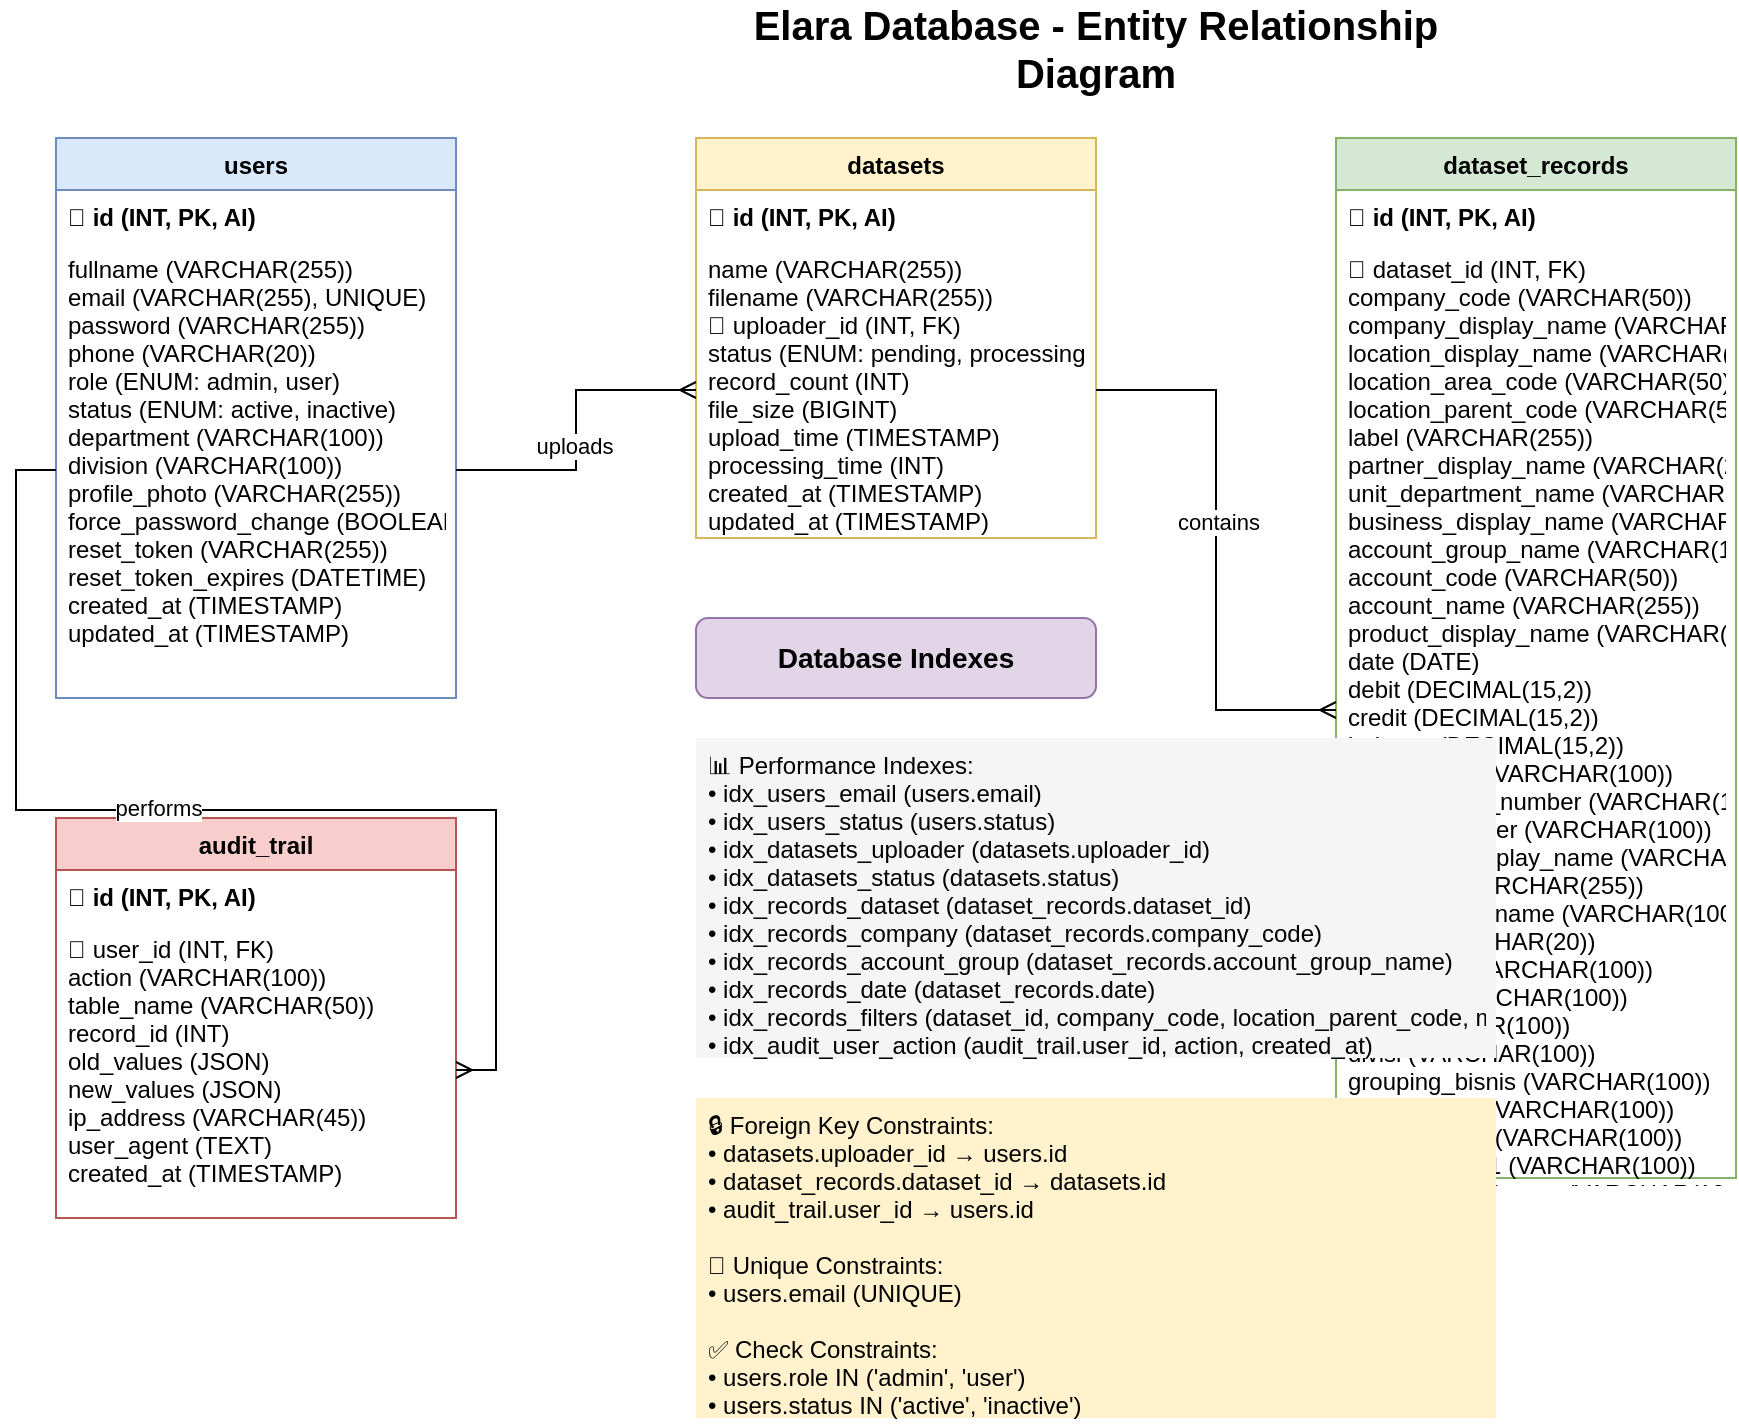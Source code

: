 <mxfile version="22.1.16" type="device">
  <diagram name="Elara ERD" id="elara-erd">
    <mxGraphModel dx="1422" dy="794" grid="1" gridSize="10" guides="1" tooltips="1" connect="1" arrows="1" fold="1" page="1" pageScale="1" pageWidth="1169" pageHeight="827" math="0" shadow="0">
      <root>
        <mxCell id="0" />
        <mxCell id="1" parent="0" />
        
        <!-- Title -->
        <mxCell id="title" value="Elara Database - Entity Relationship Diagram" style="text;html=1;strokeColor=none;fillColor=none;align=center;verticalAlign=middle;whiteSpace=wrap;rounded=0;fontSize=20;fontStyle=1;" vertex="1" parent="1">
          <mxGeometry x="400" y="20" width="400" height="30" as="geometry" />
        </mxCell>
        
        <!-- Users Table -->
        <mxCell id="users-table" value="users" style="swimlane;fontStyle=1;align=center;verticalAlign=top;childLayout=stackLayout;horizontal=1;startSize=26;horizontalStack=0;resizeParent=1;resizeParentMax=0;resizeLast=0;collapsible=1;marginBottom=0;fillColor=#dae8fc;strokeColor=#6c8ebf;" vertex="1" parent="1">
          <mxGeometry x="80" y="80" width="200" height="280" as="geometry" />
        </mxCell>
        <mxCell id="users-pk" value="🔑 id (INT, PK, AI)" style="text;strokeColor=none;fillColor=none;align=left;verticalAlign=top;spacingLeft=4;spacingRight=4;overflow=hidden;rotatable=0;points=[[0,0.5],[1,0.5]];portConstraint=eastwest;fontStyle=1;" vertex="1" parent="users-table">
          <mxGeometry y="26" width="200" height="26" as="geometry" />
        </mxCell>
        <mxCell id="users-fields" value="fullname (VARCHAR(255))&#xa;email (VARCHAR(255), UNIQUE)&#xa;password (VARCHAR(255))&#xa;phone (VARCHAR(20))&#xa;role (ENUM: admin, user)&#xa;status (ENUM: active, inactive)&#xa;department (VARCHAR(100))&#xa;division (VARCHAR(100))&#xa;profile_photo (VARCHAR(255))&#xa;force_password_change (BOOLEAN)&#xa;reset_token (VARCHAR(255))&#xa;reset_token_expires (DATETIME)&#xa;created_at (TIMESTAMP)&#xa;updated_at (TIMESTAMP)" style="text;strokeColor=none;fillColor=none;align=left;verticalAlign=top;spacingLeft=4;spacingRight=4;overflow=hidden;rotatable=0;points=[[0,0.5],[1,0.5]];portConstraint=eastwest;" vertex="1" parent="users-table">
          <mxGeometry y="52" width="200" height="228" as="geometry" />
        </mxCell>
        
        <!-- Datasets Table -->
        <mxCell id="datasets-table" value="datasets" style="swimlane;fontStyle=1;align=center;verticalAlign=top;childLayout=stackLayout;horizontal=1;startSize=26;horizontalStack=0;resizeParent=1;resizeParentMax=0;resizeLast=0;collapsible=1;marginBottom=0;fillColor=#fff2cc;strokeColor=#d6b656;" vertex="1" parent="1">
          <mxGeometry x="400" y="80" width="200" height="200" as="geometry" />
        </mxCell>
        <mxCell id="datasets-pk" value="🔑 id (INT, PK, AI)" style="text;strokeColor=none;fillColor=none;align=left;verticalAlign=top;spacingLeft=4;spacingRight=4;overflow=hidden;rotatable=0;points=[[0,0.5],[1,0.5]];portConstraint=eastwest;fontStyle=1;" vertex="1" parent="datasets-table">
          <mxGeometry y="26" width="200" height="26" as="geometry" />
        </mxCell>
        <mxCell id="datasets-fields" value="name (VARCHAR(255))&#xa;filename (VARCHAR(255))&#xa;🔗 uploader_id (INT, FK)&#xa;status (ENUM: pending, processing, completed, failed)&#xa;record_count (INT)&#xa;file_size (BIGINT)&#xa;upload_time (TIMESTAMP)&#xa;processing_time (INT)&#xa;created_at (TIMESTAMP)&#xa;updated_at (TIMESTAMP)" style="text;strokeColor=none;fillColor=none;align=left;verticalAlign=top;spacingLeft=4;spacingRight=4;overflow=hidden;rotatable=0;points=[[0,0.5],[1,0.5]];portConstraint=eastwest;" vertex="1" parent="datasets-table">
          <mxGeometry y="52" width="200" height="148" as="geometry" />
        </mxCell>
        
        <!-- Dataset Records Table -->
        <mxCell id="records-table" value="dataset_records" style="swimlane;fontStyle=1;align=center;verticalAlign=top;childLayout=stackLayout;horizontal=1;startSize=26;horizontalStack=0;resizeParent=1;resizeParentMax=0;resizeLast=0;collapsible=1;marginBottom=0;fillColor=#d5e8d4;strokeColor=#82b366;" vertex="1" parent="1">
          <mxGeometry x="720" y="80" width="200" height="520" as="geometry" />
        </mxCell>
        <mxCell id="records-pk" value="🔑 id (INT, PK, AI)" style="text;strokeColor=none;fillColor=none;align=left;verticalAlign=top;spacingLeft=4;spacingRight=4;overflow=hidden;rotatable=0;points=[[0,0.5],[1,0.5]];portConstraint=eastwest;fontStyle=1;" vertex="1" parent="records-table">
          <mxGeometry y="26" width="200" height="26" as="geometry" />
        </mxCell>
        <mxCell id="records-fields" value="🔗 dataset_id (INT, FK)&#xa;company_code (VARCHAR(50))&#xa;company_display_name (VARCHAR(255))&#xa;location_display_name (VARCHAR(255))&#xa;location_area_code (VARCHAR(50))&#xa;location_parent_code (VARCHAR(50))&#xa;label (VARCHAR(255))&#xa;partner_display_name (VARCHAR(255))&#xa;unit_department_name (VARCHAR(255))&#xa;business_display_name (VARCHAR(255))&#xa;account_group_name (VARCHAR(100))&#xa;account_code (VARCHAR(50))&#xa;account_name (VARCHAR(255))&#xa;product_display_name (VARCHAR(255))&#xa;date (DATE)&#xa;debit (DECIMAL(15,2))&#xa;credit (DECIMAL(15,2))&#xa;balance (DECIMAL(15,2))&#xa;journal_type (VARCHAR(100))&#xa;journal_entry_number (VARCHAR(100))&#xa;invoice_number (VARCHAR(100))&#xa;id_project_display_name (VARCHAR(255))&#xa;reference (VARCHAR(255))&#xa;type_display_name (VARCHAR(100))&#xa;month (VARCHAR(20))&#xa;company2 (VARCHAR(100))&#xa;regional (VARCHAR(100))&#xa;ref (VARCHAR(100))&#xa;divisi (VARCHAR(100))&#xa;grouping_bisnis (VARCHAR(100))&#xa;akun_utama (VARCHAR(100))&#xa;figure_utama (VARCHAR(100))&#xa;akun_group_1 (VARCHAR(100))&#xa;akun_group_2_type (VARCHAR(100))&#xa;figure_actual (VARCHAR(100))&#xa;cek_holding (VARCHAR(100))&#xa;created_at (TIMESTAMP)" style="text;strokeColor=none;fillColor=none;align=left;verticalAlign=top;spacingLeft=4;spacingRight=4;overflow=hidden;rotatable=0;points=[[0,0.5],[1,0.5]];portConstraint=eastwest;" vertex="1" parent="records-table">
          <mxGeometry y="52" width="200" height="468" as="geometry" />
        </mxCell>
        
        <!-- Audit Trail Table -->
        <mxCell id="audit-table" value="audit_trail" style="swimlane;fontStyle=1;align=center;verticalAlign=top;childLayout=stackLayout;horizontal=1;startSize=26;horizontalStack=0;resizeParent=1;resizeParentMax=0;resizeLast=0;collapsible=1;marginBottom=0;fillColor=#f8cecc;strokeColor=#b85450;" vertex="1" parent="1">
          <mxGeometry x="80" y="420" width="200" height="200" as="geometry" />
        </mxCell>
        <mxCell id="audit-pk" value="🔑 id (INT, PK, AI)" style="text;strokeColor=none;fillColor=none;align=left;verticalAlign=top;spacingLeft=4;spacingRight=4;overflow=hidden;rotatable=0;points=[[0,0.5],[1,0.5]];portConstraint=eastwest;fontStyle=1;" vertex="1" parent="audit-table">
          <mxGeometry y="26" width="200" height="26" as="geometry" />
        </mxCell>
        <mxCell id="audit-fields" value="🔗 user_id (INT, FK)&#xa;action (VARCHAR(100))&#xa;table_name (VARCHAR(50))&#xa;record_id (INT)&#xa;old_values (JSON)&#xa;new_values (JSON)&#xa;ip_address (VARCHAR(45))&#xa;user_agent (TEXT)&#xa;created_at (TIMESTAMP)" style="text;strokeColor=none;fillColor=none;align=left;verticalAlign=top;spacingLeft=4;spacingRight=4;overflow=hidden;rotatable=0;points=[[0,0.5],[1,0.5]];portConstraint=eastwest;" vertex="1" parent="audit-table">
          <mxGeometry y="52" width="200" height="148" as="geometry" />
        </mxCell>
        
        <!-- Relationships -->
        <mxCell id="rel1" style="edgeStyle=orthogonalEdgeStyle;rounded=0;orthogonalLoop=1;jettySize=auto;html=1;startArrow=none;startFill=0;endArrow=ERmany;endFill=0;" edge="1" parent="1" source="users-fields" target="datasets-fields">
          <mxGeometry relative="1" as="geometry">
            <mxPoint x="280" y="180" as="sourcePoint" />
            <mxPoint x="400" y="180" as="targetPoint" />
          </mxGeometry>
        </mxCell>
        <mxCell id="rel1-label" value="uploads" style="edgeLabel;html=1;align=center;verticalAlign=middle;resizable=0;points=[];" vertex="1" connectable="0" parent="rel1">
          <mxGeometry x="-0.1" y="1" relative="1" as="geometry">
            <mxPoint as="offset" />
          </mxGeometry>
        </mxCell>
        
        <mxCell id="rel2" style="edgeStyle=orthogonalEdgeStyle;rounded=0;orthogonalLoop=1;jettySize=auto;html=1;startArrow=none;startFill=0;endArrow=ERmany;endFill=0;" edge="1" parent="1" source="datasets-fields" target="records-fields">
          <mxGeometry relative="1" as="geometry">
            <mxPoint x="600" y="180" as="sourcePoint" />
            <mxPoint x="720" y="180" as="targetPoint" />
          </mxGeometry>
        </mxCell>
        <mxCell id="rel2-label" value="contains" style="edgeLabel;html=1;align=center;verticalAlign=middle;resizable=0;points=[];" vertex="1" connectable="0" parent="rel2">
          <mxGeometry x="-0.1" y="1" relative="1" as="geometry">
            <mxPoint as="offset" />
          </mxGeometry>
        </mxCell>
        
        <mxCell id="rel3" style="edgeStyle=orthogonalEdgeStyle;rounded=0;orthogonalLoop=1;jettySize=auto;html=1;startArrow=none;startFill=0;endArrow=ERmany;endFill=0;" edge="1" parent="1" source="users-fields" target="audit-fields">
          <mxGeometry relative="1" as="geometry">
            <mxPoint x="180" y="360" as="sourcePoint" />
            <mxPoint x="180" y="420" as="targetPoint" />
          </mxGeometry>
        </mxCell>
        <mxCell id="rel3-label" value="performs" style="edgeLabel;html=1;align=center;verticalAlign=middle;resizable=0;points=[];" vertex="1" connectable="0" parent="rel3">
          <mxGeometry x="-0.1" y="1" relative="1" as="geometry">
            <mxPoint as="offset" />
          </mxGeometry>
        </mxCell>
        
        <!-- Indexes -->
        <mxCell id="indexes" value="Database Indexes" style="rounded=1;whiteSpace=wrap;html=1;fillColor=#e1d5e7;strokeColor=#9673a6;fontSize=14;fontStyle=1;" vertex="1" parent="1">
          <mxGeometry x="400" y="320" width="200" height="40" as="geometry" />
        </mxCell>
        
        <mxCell id="index-list" value="📊 Performance Indexes:&#xa;• idx_users_email (users.email)&#xa;• idx_users_status (users.status)&#xa;• idx_datasets_uploader (datasets.uploader_id)&#xa;• idx_datasets_status (datasets.status)&#xa;• idx_records_dataset (dataset_records.dataset_id)&#xa;• idx_records_company (dataset_records.company_code)&#xa;• idx_records_account_group (dataset_records.account_group_name)&#xa;• idx_records_date (dataset_records.date)&#xa;• idx_records_filters (dataset_id, company_code, location_parent_code, month)&#xa;• idx_audit_user_action (audit_trail.user_id, action, created_at)" style="text;strokeColor=none;fillColor=#f5f5f5;align=left;verticalAlign=top;spacingLeft=4;spacingRight=4;overflow=hidden;rotatable=0;points=[[0,0.5],[1,0.5]];portConstraint=eastwest;" vertex="1" parent="1">
          <mxGeometry x="400" y="380" width="400" height="160" as="geometry" />
        </mxCell>
        
        <!-- Constraints -->
        <mxCell id="constraints" value="🔒 Foreign Key Constraints:&#xa;• datasets.uploader_id → users.id&#xa;• dataset_records.dataset_id → datasets.id&#xa;• audit_trail.user_id → users.id&#xa;&#xa;🔑 Unique Constraints:&#xa;• users.email (UNIQUE)&#xa;&#xa;✅ Check Constraints:&#xa;• users.role IN ('admin', 'user')&#xa;• users.status IN ('active', 'inactive')&#xa;• datasets.status IN ('pending', 'processing', 'completed', 'failed')" style="text;strokeColor=none;fillColor=#fff2cc;align=left;verticalAlign=top;spacingLeft=4;spacingRight=4;overflow=hidden;rotatable=0;points=[[0,0.5],[1,0.5]];portConstraint=eastwest;" vertex="1" parent="1">
          <mxGeometry x="400" y="560" width="400" height="160" as="geometry" />
        </mxCell>
        
      </root>
    </mxGraphModel>
  </diagram>
</mxfile>